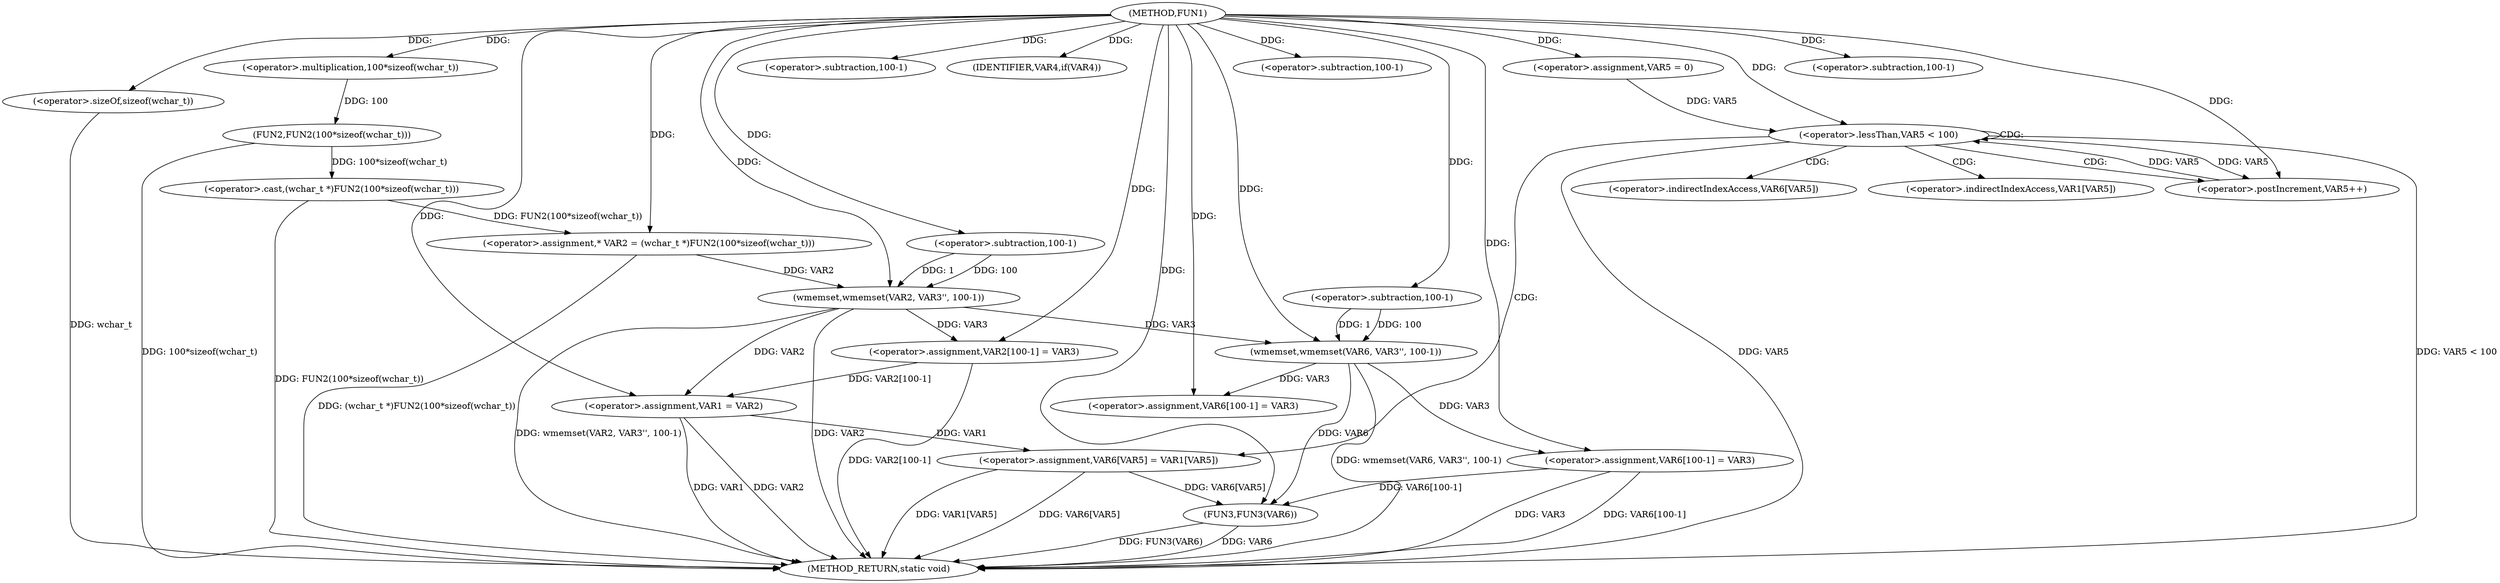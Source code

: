 digraph FUN1 {  
"1000100" [label = "(METHOD,FUN1)" ]
"1000174" [label = "(METHOD_RETURN,static void)" ]
"1000104" [label = "(<operator>.assignment,* VAR2 = (wchar_t *)FUN2(100*sizeof(wchar_t)))" ]
"1000106" [label = "(<operator>.cast,(wchar_t *)FUN2(100*sizeof(wchar_t)))" ]
"1000108" [label = "(FUN2,FUN2(100*sizeof(wchar_t)))" ]
"1000109" [label = "(<operator>.multiplication,100*sizeof(wchar_t))" ]
"1000111" [label = "(<operator>.sizeOf,sizeof(wchar_t))" ]
"1000113" [label = "(wmemset,wmemset(VAR2, VAR3'', 100-1))" ]
"1000116" [label = "(<operator>.subtraction,100-1)" ]
"1000119" [label = "(<operator>.assignment,VAR2[100-1] = VAR3)" ]
"1000122" [label = "(<operator>.subtraction,100-1)" ]
"1000127" [label = "(IDENTIFIER,VAR4,if(VAR4))" ]
"1000129" [label = "(<operator>.assignment,VAR1 = VAR2)" ]
"1000135" [label = "(wmemset,wmemset(VAR6, VAR3'', 100-1))" ]
"1000138" [label = "(<operator>.subtraction,100-1)" ]
"1000141" [label = "(<operator>.assignment,VAR6[100-1] = VAR3)" ]
"1000144" [label = "(<operator>.subtraction,100-1)" ]
"1000149" [label = "(<operator>.assignment,VAR5 = 0)" ]
"1000152" [label = "(<operator>.lessThan,VAR5 < 100)" ]
"1000155" [label = "(<operator>.postIncrement,VAR5++)" ]
"1000158" [label = "(<operator>.assignment,VAR6[VAR5] = VAR1[VAR5])" ]
"1000165" [label = "(<operator>.assignment,VAR6[100-1] = VAR3)" ]
"1000168" [label = "(<operator>.subtraction,100-1)" ]
"1000172" [label = "(FUN3,FUN3(VAR6))" ]
"1000159" [label = "(<operator>.indirectIndexAccess,VAR6[VAR5])" ]
"1000162" [label = "(<operator>.indirectIndexAccess,VAR1[VAR5])" ]
  "1000158" -> "1000174"  [ label = "DDG: VAR6[VAR5]"] 
  "1000172" -> "1000174"  [ label = "DDG: FUN3(VAR6)"] 
  "1000106" -> "1000174"  [ label = "DDG: FUN2(100*sizeof(wchar_t))"] 
  "1000113" -> "1000174"  [ label = "DDG: VAR2"] 
  "1000152" -> "1000174"  [ label = "DDG: VAR5"] 
  "1000111" -> "1000174"  [ label = "DDG: wchar_t"] 
  "1000165" -> "1000174"  [ label = "DDG: VAR3"] 
  "1000158" -> "1000174"  [ label = "DDG: VAR1[VAR5]"] 
  "1000129" -> "1000174"  [ label = "DDG: VAR1"] 
  "1000165" -> "1000174"  [ label = "DDG: VAR6[100-1]"] 
  "1000152" -> "1000174"  [ label = "DDG: VAR5 < 100"] 
  "1000135" -> "1000174"  [ label = "DDG: wmemset(VAR6, VAR3'', 100-1)"] 
  "1000113" -> "1000174"  [ label = "DDG: wmemset(VAR2, VAR3'', 100-1)"] 
  "1000119" -> "1000174"  [ label = "DDG: VAR2[100-1]"] 
  "1000172" -> "1000174"  [ label = "DDG: VAR6"] 
  "1000104" -> "1000174"  [ label = "DDG: (wchar_t *)FUN2(100*sizeof(wchar_t))"] 
  "1000108" -> "1000174"  [ label = "DDG: 100*sizeof(wchar_t)"] 
  "1000129" -> "1000174"  [ label = "DDG: VAR2"] 
  "1000106" -> "1000104"  [ label = "DDG: FUN2(100*sizeof(wchar_t))"] 
  "1000100" -> "1000104"  [ label = "DDG: "] 
  "1000108" -> "1000106"  [ label = "DDG: 100*sizeof(wchar_t)"] 
  "1000109" -> "1000108"  [ label = "DDG: 100"] 
  "1000100" -> "1000109"  [ label = "DDG: "] 
  "1000100" -> "1000111"  [ label = "DDG: "] 
  "1000104" -> "1000113"  [ label = "DDG: VAR2"] 
  "1000100" -> "1000113"  [ label = "DDG: "] 
  "1000116" -> "1000113"  [ label = "DDG: 100"] 
  "1000116" -> "1000113"  [ label = "DDG: 1"] 
  "1000100" -> "1000116"  [ label = "DDG: "] 
  "1000113" -> "1000119"  [ label = "DDG: VAR3"] 
  "1000100" -> "1000119"  [ label = "DDG: "] 
  "1000100" -> "1000122"  [ label = "DDG: "] 
  "1000100" -> "1000127"  [ label = "DDG: "] 
  "1000113" -> "1000129"  [ label = "DDG: VAR2"] 
  "1000119" -> "1000129"  [ label = "DDG: VAR2[100-1]"] 
  "1000100" -> "1000129"  [ label = "DDG: "] 
  "1000100" -> "1000135"  [ label = "DDG: "] 
  "1000113" -> "1000135"  [ label = "DDG: VAR3"] 
  "1000138" -> "1000135"  [ label = "DDG: 100"] 
  "1000138" -> "1000135"  [ label = "DDG: 1"] 
  "1000100" -> "1000138"  [ label = "DDG: "] 
  "1000135" -> "1000141"  [ label = "DDG: VAR3"] 
  "1000100" -> "1000141"  [ label = "DDG: "] 
  "1000100" -> "1000144"  [ label = "DDG: "] 
  "1000100" -> "1000149"  [ label = "DDG: "] 
  "1000149" -> "1000152"  [ label = "DDG: VAR5"] 
  "1000155" -> "1000152"  [ label = "DDG: VAR5"] 
  "1000100" -> "1000152"  [ label = "DDG: "] 
  "1000152" -> "1000155"  [ label = "DDG: VAR5"] 
  "1000100" -> "1000155"  [ label = "DDG: "] 
  "1000129" -> "1000158"  [ label = "DDG: VAR1"] 
  "1000100" -> "1000165"  [ label = "DDG: "] 
  "1000135" -> "1000165"  [ label = "DDG: VAR3"] 
  "1000100" -> "1000168"  [ label = "DDG: "] 
  "1000158" -> "1000172"  [ label = "DDG: VAR6[VAR5]"] 
  "1000165" -> "1000172"  [ label = "DDG: VAR6[100-1]"] 
  "1000135" -> "1000172"  [ label = "DDG: VAR6"] 
  "1000100" -> "1000172"  [ label = "DDG: "] 
  "1000152" -> "1000155"  [ label = "CDG: "] 
  "1000152" -> "1000152"  [ label = "CDG: "] 
  "1000152" -> "1000162"  [ label = "CDG: "] 
  "1000152" -> "1000159"  [ label = "CDG: "] 
  "1000152" -> "1000158"  [ label = "CDG: "] 
}
